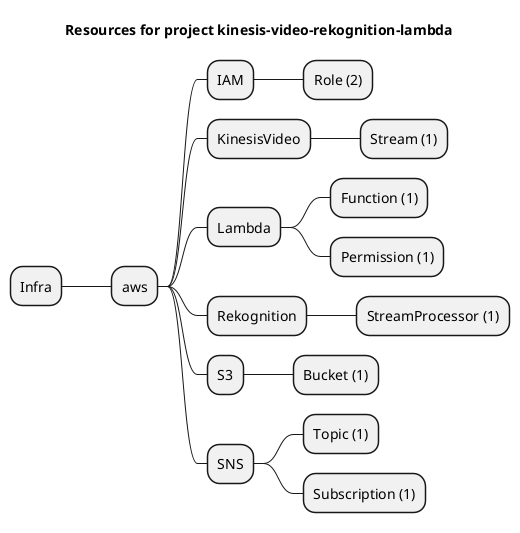 @startmindmap
title Resources for project kinesis-video-rekognition-lambda
skinparam monochrome true
+ Infra
++ aws
+++ IAM
++++ Role (2)
+++ KinesisVideo
++++ Stream (1)
+++ Lambda
++++ Function (1)
++++ Permission (1)
+++ Rekognition
++++ StreamProcessor (1)
+++ S3
++++ Bucket (1)
+++ SNS
++++ Topic (1)
++++ Subscription (1)
@endmindmap